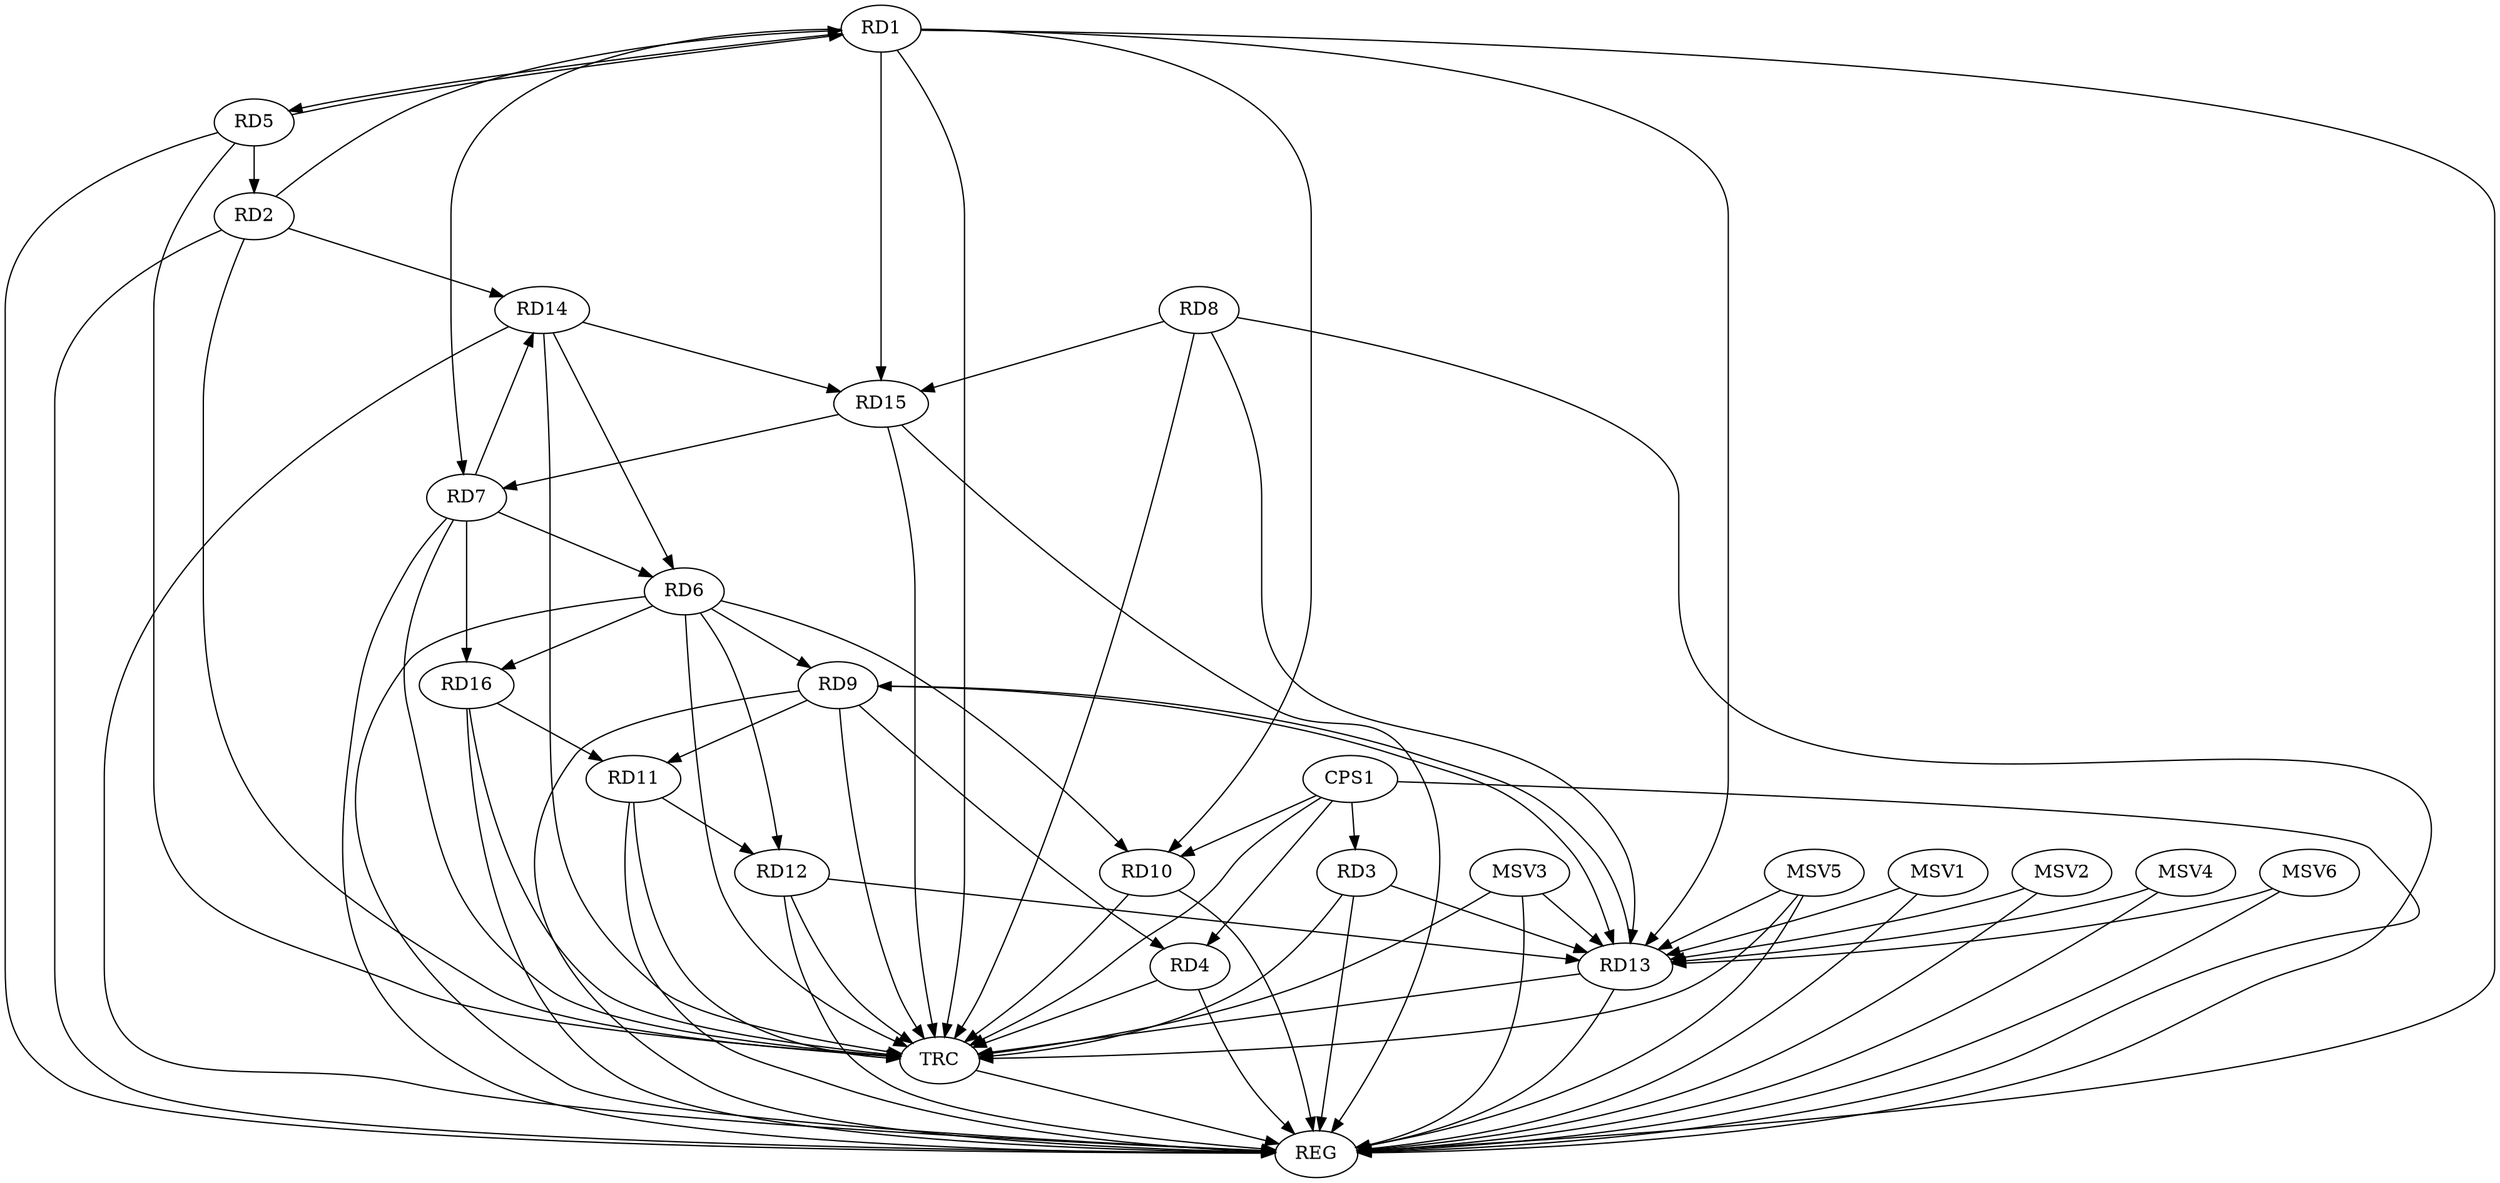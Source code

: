 strict digraph G {
  RD1 [ label="RD1" ];
  RD2 [ label="RD2" ];
  RD3 [ label="RD3" ];
  RD4 [ label="RD4" ];
  RD5 [ label="RD5" ];
  RD6 [ label="RD6" ];
  RD7 [ label="RD7" ];
  RD8 [ label="RD8" ];
  RD9 [ label="RD9" ];
  RD10 [ label="RD10" ];
  RD11 [ label="RD11" ];
  RD12 [ label="RD12" ];
  RD13 [ label="RD13" ];
  RD14 [ label="RD14" ];
  RD15 [ label="RD15" ];
  RD16 [ label="RD16" ];
  CPS1 [ label="CPS1" ];
  REG [ label="REG" ];
  TRC [ label="TRC" ];
  MSV1 [ label="MSV1" ];
  MSV2 [ label="MSV2" ];
  MSV3 [ label="MSV3" ];
  MSV4 [ label="MSV4" ];
  MSV5 [ label="MSV5" ];
  MSV6 [ label="MSV6" ];
  RD2 -> RD1;
  RD1 -> RD5;
  RD5 -> RD1;
  RD1 -> RD7;
  RD1 -> RD10;
  RD1 -> RD13;
  RD1 -> RD15;
  RD5 -> RD2;
  RD2 -> RD14;
  RD3 -> RD13;
  RD9 -> RD4;
  RD7 -> RD6;
  RD6 -> RD9;
  RD6 -> RD10;
  RD6 -> RD12;
  RD14 -> RD6;
  RD6 -> RD16;
  RD7 -> RD14;
  RD15 -> RD7;
  RD7 -> RD16;
  RD8 -> RD13;
  RD8 -> RD15;
  RD9 -> RD11;
  RD9 -> RD13;
  RD13 -> RD9;
  RD11 -> RD12;
  RD16 -> RD11;
  RD12 -> RD13;
  RD14 -> RD15;
  CPS1 -> RD4;
  CPS1 -> RD10;
  CPS1 -> RD3;
  RD1 -> REG;
  RD2 -> REG;
  RD3 -> REG;
  RD4 -> REG;
  RD5 -> REG;
  RD6 -> REG;
  RD7 -> REG;
  RD8 -> REG;
  RD9 -> REG;
  RD10 -> REG;
  RD11 -> REG;
  RD12 -> REG;
  RD13 -> REG;
  RD14 -> REG;
  RD15 -> REG;
  RD16 -> REG;
  CPS1 -> REG;
  RD1 -> TRC;
  RD2 -> TRC;
  RD3 -> TRC;
  RD4 -> TRC;
  RD5 -> TRC;
  RD6 -> TRC;
  RD7 -> TRC;
  RD8 -> TRC;
  RD9 -> TRC;
  RD10 -> TRC;
  RD11 -> TRC;
  RD12 -> TRC;
  RD13 -> TRC;
  RD14 -> TRC;
  RD15 -> TRC;
  RD16 -> TRC;
  CPS1 -> TRC;
  TRC -> REG;
  MSV1 -> RD13;
  MSV1 -> REG;
  MSV2 -> RD13;
  MSV2 -> REG;
  MSV3 -> RD13;
  MSV3 -> REG;
  MSV3 -> TRC;
  MSV4 -> RD13;
  MSV4 -> REG;
  MSV5 -> RD13;
  MSV5 -> REG;
  MSV5 -> TRC;
  MSV6 -> RD13;
  MSV6 -> REG;
}
